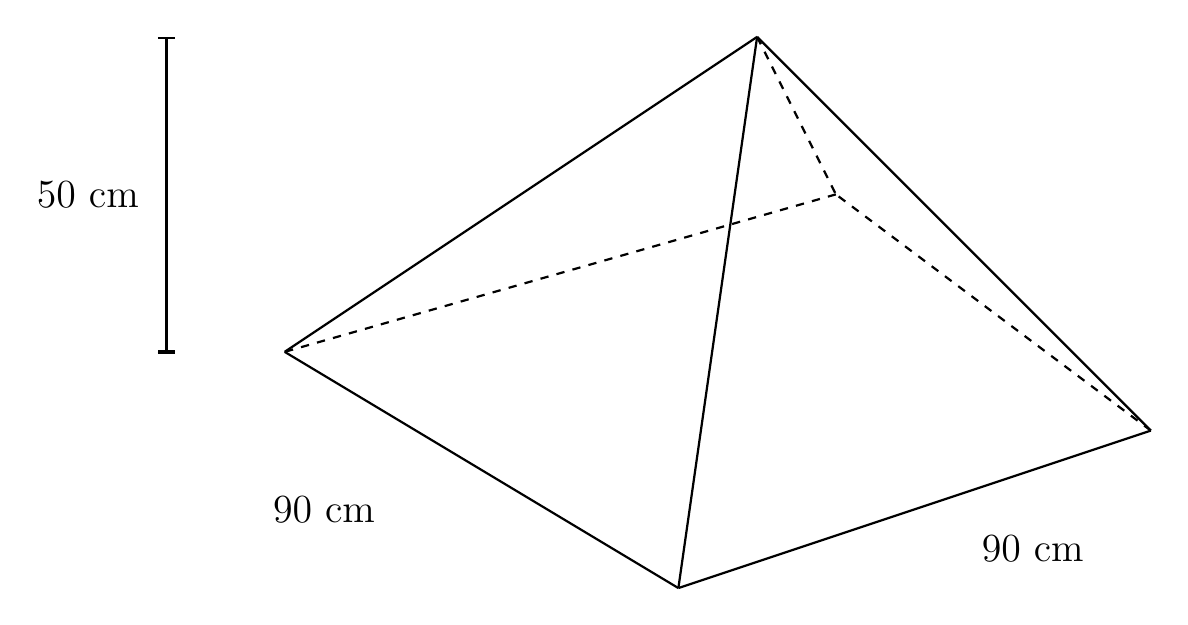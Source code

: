 \begin{tikzpicture}

	\node (0) at (-5, 0) {};
	\node (1) at (0, -3) {};
	\node (2) at (6, -1) {};
	\node (3) at (2, 2) {};
	\node (4) at (1,4) {};

	\draw [thick] (0.center) to (1.center);
	\draw [thick] (1.center) to (2.center);
	\draw [thick, dashed] (2.center) to (3.center);
	\draw [thick, dashed] (3.center) to (0.center);
	\draw [thick] (0.center) to (4.center);
	\draw [thick, dashed] (4.center) to (3.center);
	\draw [thick] (4.center) to (1.center);
	\draw [thick] (4.center) to (2.center);

\node at (-4.5,-2) {\Large 90 cm};
\node at (4.5,-2.5) {\Large 90 cm};
\node (v1) at (-6.5,0) {};
\node (v2) at (-6.5,4) {};
\draw  [thick, |-|] (v1.center) edge (v2.center);
\node at (-7.5,2) {\Large 50 cm};
\end{tikzpicture}
